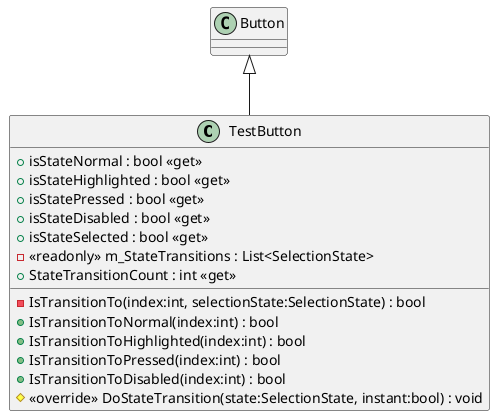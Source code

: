 @startuml
class TestButton {
    + isStateNormal : bool <<get>>
    + isStateHighlighted : bool <<get>>
    + isStatePressed : bool <<get>>
    + isStateDisabled : bool <<get>>
    + isStateSelected : bool <<get>>
    - IsTransitionTo(index:int, selectionState:SelectionState) : bool
    + IsTransitionToNormal(index:int) : bool
    + IsTransitionToHighlighted(index:int) : bool
    + IsTransitionToPressed(index:int) : bool
    + IsTransitionToDisabled(index:int) : bool
    - <<readonly>> m_StateTransitions : List<SelectionState>
    + StateTransitionCount : int <<get>>
    # <<override>> DoStateTransition(state:SelectionState, instant:bool) : void
}
Button <|-- TestButton
@enduml
